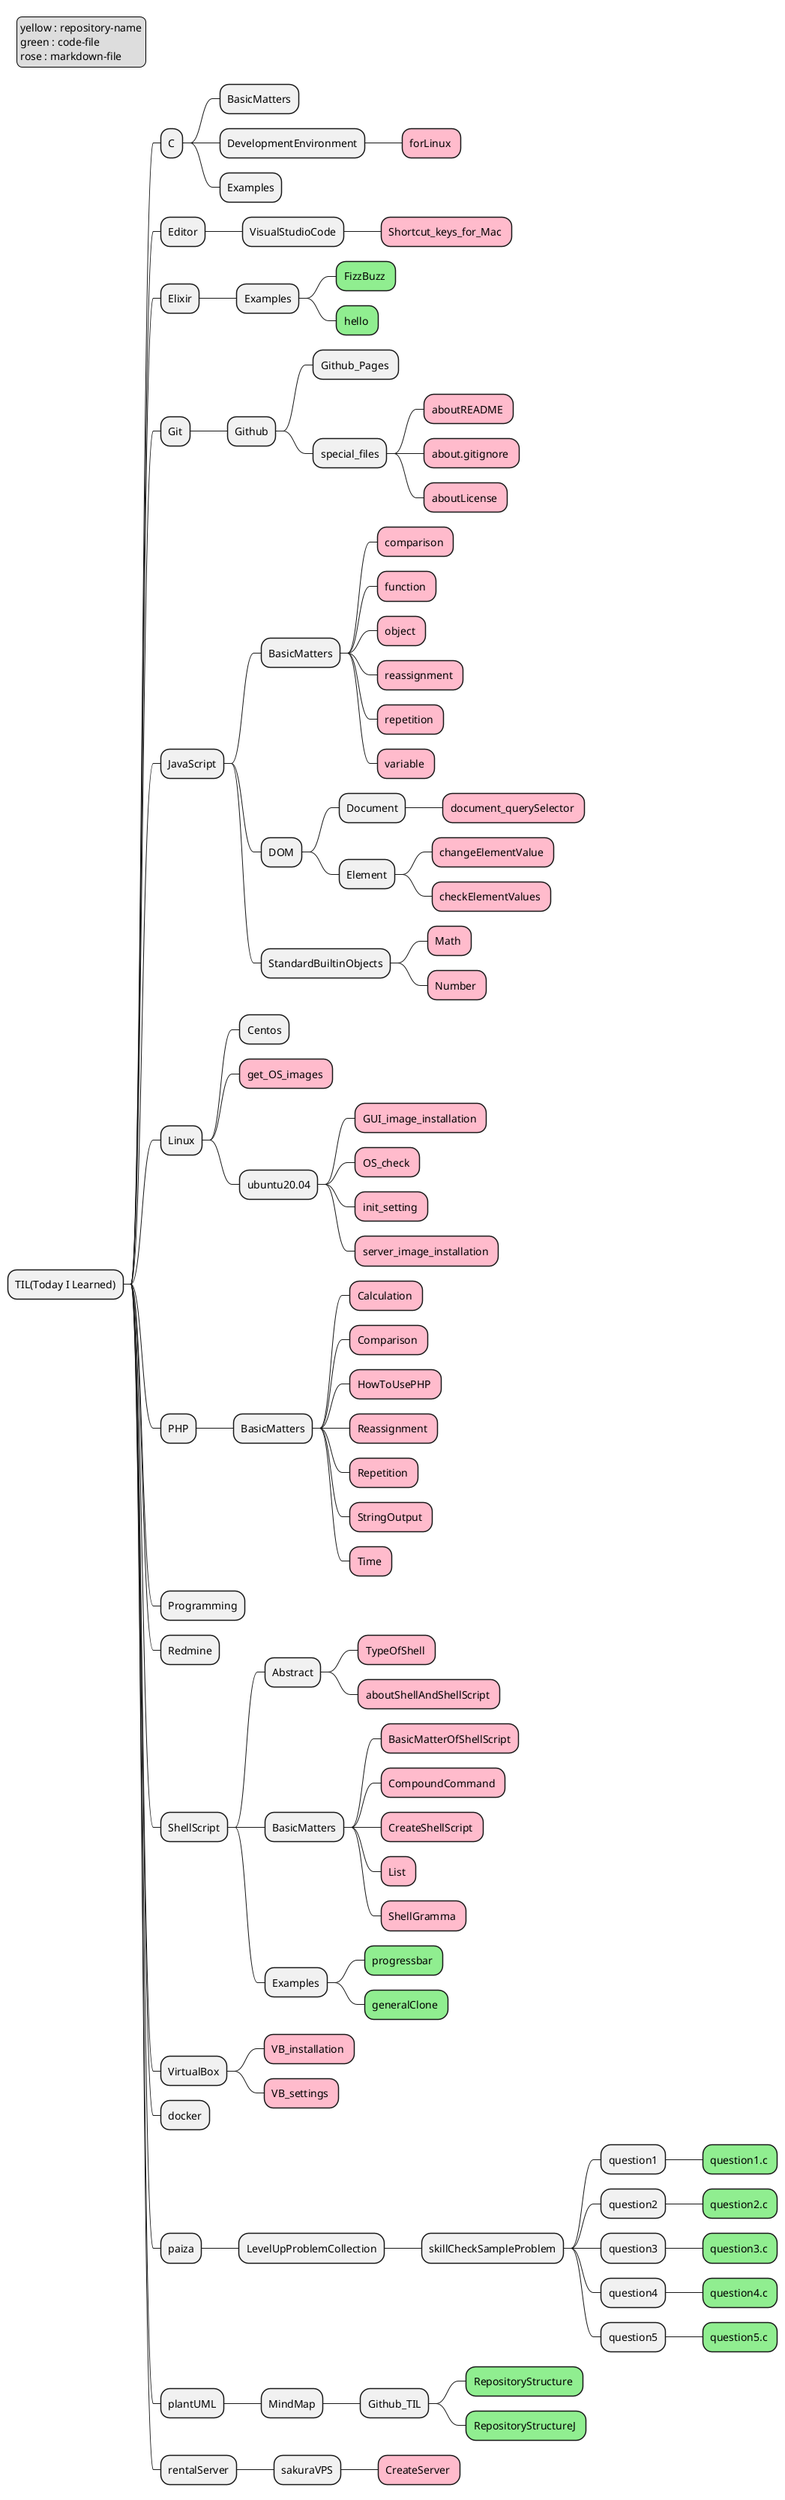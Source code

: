 @startmindmap RepositoryStructure
<style>
mindmapDiagram {
  .green {
    BackgroundColor #90ee90
  }
  .rose {
    BackgroundColor #FFBBCC
  }
}
</style>

* TIL(Today I Learned)

** C
*** BasicMatters
*** DevelopmentEnvironment
**** forLinux <<rose>>
*** Examples

** Editor
*** VisualStudioCode
**** Shortcut_keys_for_Mac <<rose>>

** Elixir
*** Examples
**** FizzBuzz <<green>>
**** hello <<green>>

** Git
*** Github
**** Github_Pages 
**** special_files
***** aboutREADME <<rose>>
***** about.gitignore <<rose>>
***** aboutLicense <<rose>>

** JavaScript
*** BasicMatters
**** comparison <<rose>>
**** function <<rose>>
**** object <<rose>>
**** reassignment <<rose>>
**** repetition <<rose>>
**** variable <<rose>>
*** DOM
**** Document
***** document_querySelector <<rose>>
**** Element
***** changeElementValue <<rose>>
***** checkElementValues <<rose>>
*** StandardBuiltinObjects
**** Math <<rose>>
**** Number <<rose>>

** Linux
*** Centos
*** get_OS_images <<rose>>
*** ubuntu20.04
**** GUI_image_installation <<rose>>
**** OS_check <<rose>>
**** init_setting <<rose>>
**** server_image_installation <<rose>>

** PHP
*** BasicMatters
**** Calculation <<rose>>
**** Comparison <<rose>>
**** HowToUsePHP <<rose>>
**** Reassignment <<rose>>
**** Repetition <<rose>>
**** StringOutput <<rose>>
**** Time <<rose>>

** Programming

** Redmine

** ShellScript
*** Abstract
**** TypeOfShell <<rose>>
**** aboutShellAndShellScript <<rose>>
*** BasicMatters
**** BasicMatterOfShellScript<<rose>>
**** CompoundCommand <<rose>>
**** CreateShellScript <<rose>>
**** List <<rose>>
**** ShellGramma <<rose>>
*** Examples
**** progressbar <<green>>
**** generalClone <<green>>

** VirtualBox
*** VB_installation <<rose>>
*** VB_settings <<rose>>

** docker

** paiza
*** LevelUpProblemCollection
**** skillCheckSampleProblem
***** question1
****** question1.c <<green>>
***** question2
****** question2.c <<green>>
***** question3
****** question3.c <<green>>
***** question4
****** question4.c <<green>>
***** question5
****** question5.c <<green>>

** plantUML
*** MindMap
**** Github_TIL
***** RepositoryStructure <<green>>
***** RepositoryStructureJ <<green>>

** rentalServer
*** sakuraVPS
**** CreateServer <<rose>>


legend top left
    yellow : repository-name
    green : code-file
    rose : markdown-file
endlegend

@endmindmap
